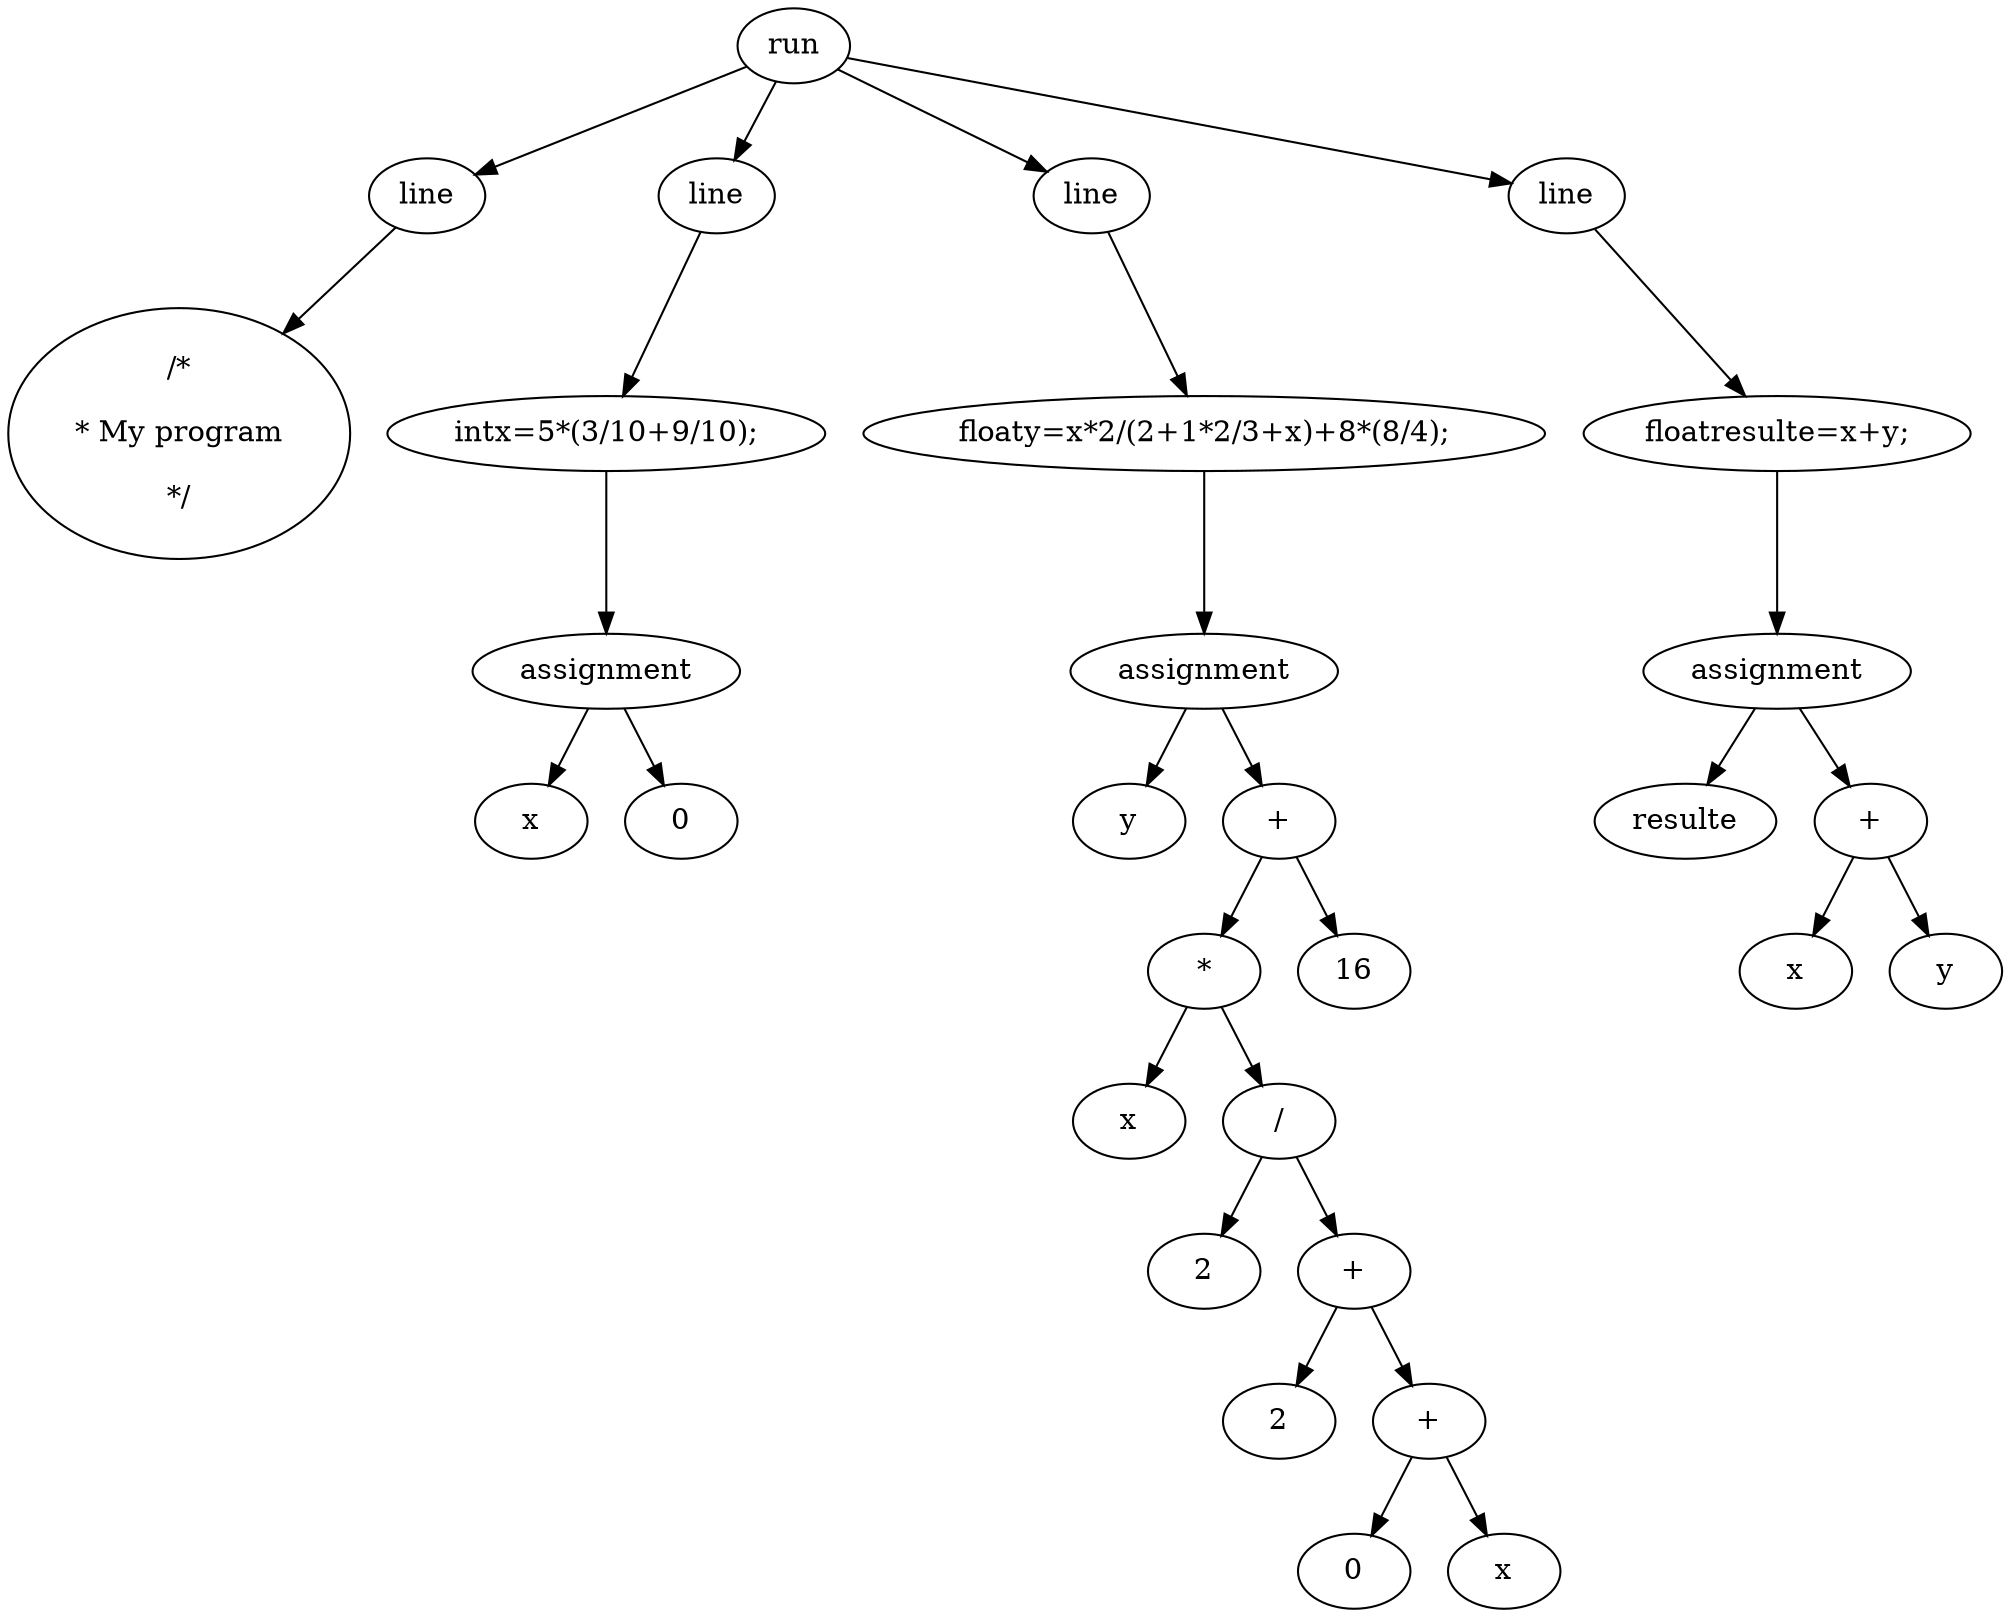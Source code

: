 digraph {
	152742484818 [label=run]
	152742484866 [label=line]
	152742484818 -> 152742484866
	152742481330 [label="/*
* My program
*/"]
	152742484866 -> 152742481330
	152742481210 [label=line]
	152742484818 -> 152742481210
	152742481288 [label="intx=5*(3/10+9/10);"]
	152742481210 -> 152742481288
	152742481228 [label=assignment]
	152742481288 -> 152742481228
	152742481207 [label=x]
	152742481228 -> 152742481207
	152742485842 [label=0]
	152742481228 -> 152742485842
	152742481369 [label=line]
	152742484818 -> 152742481369
	152742485851 [label="floaty=x*2/(2+1*2/3+x)+8*(8/4);"]
	152742481369 -> 152742485851
	152742485986 [label=assignment]
	152742485851 -> 152742485986
	152742485995 [label=y]
	152742485986 -> 152742485995
	152742485953 [label="+"]
	152742485986 -> 152742485953
	152742485866 [label="*"]
	152742485953 -> 152742485866
	152742485944 [label=x]
	152742485866 -> 152742485944
	152742486007 [label="/"]
	152742485866 -> 152742486007
	152742485917 [label=2]
	152742486007 -> 152742485917
	152742485776 [label="+"]
	152742486007 -> 152742485776
	152742485779 [label=2]
	152742485776 -> 152742485779
	152742485914 [label="+"]
	152742485776 -> 152742485914
	152742485770 [label=0]
	152742485914 -> 152742485770
	152742485926 [label=x]
	152742485914 -> 152742485926
	152742485863 [label=16]
	152742485953 -> 152742485863
	152742486004 [label=line]
	152742484818 -> 152742486004
	152742485932 [label="floatresulte=x+y;"]
	152742486004 -> 152742485932
	152742485881 [label=assignment]
	152742485932 -> 152742485881
	152742485989 [label=resulte]
	152742485881 -> 152742485989
	152742485890 [label="+"]
	152742485881 -> 152742485890
	152742485962 [label=x]
	152742485890 -> 152742485962
	152742485893 [label=y]
	152742485890 -> 152742485893
}
